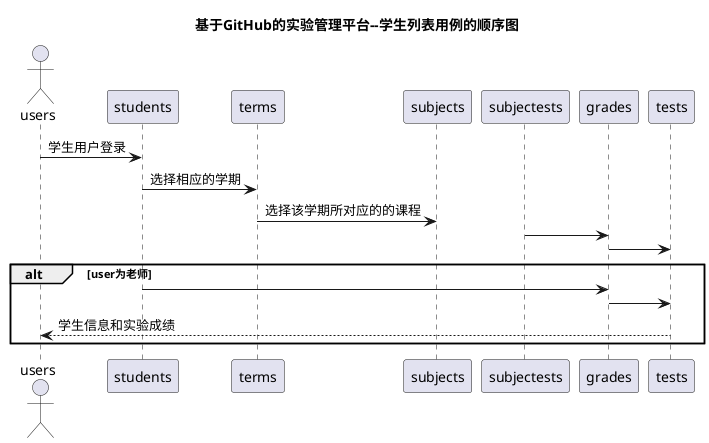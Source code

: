 @startuml
title 基于GitHub的实验管理平台--学生列表用例的顺序图
actor users
users->students:学生用户登录
students->terms:选择相应的学期
terms->subjects:选择该学期所对应的的课程
subjectests->grades
grades->tests
alt user为老师
	students -> grades
	grades -> tests
	tests --> users:学生信息和实验成绩
end
@enduml